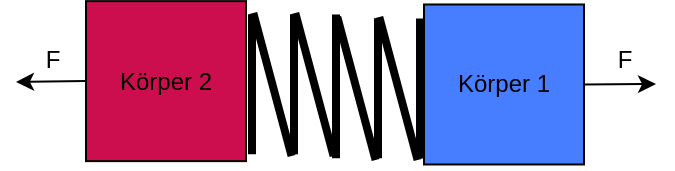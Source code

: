 <mxfile version="13.9.9" type="device"><diagram id="YP8HCZByZ7o0S7gkPHJ3" name="Seite-1"><mxGraphModel dx="1008" dy="474" grid="1" gridSize="10" guides="1" tooltips="1" connect="1" arrows="1" fold="1" page="1" pageScale="1" pageWidth="827" pageHeight="1169" math="0" shadow="0"><root><mxCell id="0"/><mxCell id="1" parent="0"/><mxCell id="zlYFZAPpnMLdOgCsJ8Bx-1" value="Körper 1" style="whiteSpace=wrap;html=1;aspect=fixed;colour=blue;fillColor=#477EFF;" parent="1" vertex="1"><mxGeometry x="324" y="200.24" width="80" height="80" as="geometry"/></mxCell><mxCell id="zlYFZAPpnMLdOgCsJ8Bx-37" value="Körper 2" style="whiteSpace=wrap;html=1;aspect=fixed;fillColor=#CC0E4E;" parent="1" vertex="1"><mxGeometry x="155" y="198.56" width="80" height="80" as="geometry"/></mxCell><mxCell id="zlYFZAPpnMLdOgCsJ8Bx-44" value="" style="group" parent="1" vertex="1" connectable="0"><mxGeometry x="233" y="203.206" width="52" height="74.067" as="geometry"/></mxCell><mxCell id="zlYFZAPpnMLdOgCsJ8Bx-8" value="" style="line;strokeWidth=4;direction=south;html=1;perimeter=backbonePerimeter;points=[];outlineConnect=0;" parent="zlYFZAPpnMLdOgCsJ8Bx-44" vertex="1"><mxGeometry y="1.934" width="10" height="70" as="geometry"/></mxCell><mxCell id="zlYFZAPpnMLdOgCsJ8Bx-20" value="" style="line;strokeWidth=4;direction=west;html=1;perimeter=backbonePerimeter;points=[];outlineConnect=0;rotation=75;" parent="zlYFZAPpnMLdOgCsJ8Bx-44" vertex="1"><mxGeometry x="-21.78" y="32.033" width="74" height="10" as="geometry"/></mxCell><mxCell id="zlYFZAPpnMLdOgCsJ8Bx-41" value="" style="line;strokeWidth=4;direction=south;html=1;perimeter=backbonePerimeter;points=[];outlineConnect=0;" parent="zlYFZAPpnMLdOgCsJ8Bx-44" vertex="1"><mxGeometry x="42" y="2.074" width="10" height="70" as="geometry"/></mxCell><mxCell id="zlYFZAPpnMLdOgCsJ8Bx-42" value="" style="line;strokeWidth=4;direction=south;html=1;perimeter=backbonePerimeter;points=[];outlineConnect=0;" parent="zlYFZAPpnMLdOgCsJ8Bx-44" vertex="1"><mxGeometry x="21" y="1.934" width="10" height="70" as="geometry"/></mxCell><mxCell id="zlYFZAPpnMLdOgCsJ8Bx-43" value="" style="line;strokeWidth=4;direction=west;html=1;perimeter=backbonePerimeter;points=[];outlineConnect=0;rotation=75;" parent="zlYFZAPpnMLdOgCsJ8Bx-44" vertex="1"><mxGeometry x="-0.78" y="32.033" width="74" height="10" as="geometry"/></mxCell><mxCell id="zlYFZAPpnMLdOgCsJ8Bx-45" value="" style="group" parent="1" vertex="1" connectable="0"><mxGeometry x="275" y="205.206" width="52" height="74.067" as="geometry"/></mxCell><mxCell id="zlYFZAPpnMLdOgCsJ8Bx-46" value="" style="line;strokeWidth=4;direction=south;html=1;perimeter=backbonePerimeter;points=[];outlineConnect=0;" parent="zlYFZAPpnMLdOgCsJ8Bx-45" vertex="1"><mxGeometry y="1.934" width="10" height="70" as="geometry"/></mxCell><mxCell id="zlYFZAPpnMLdOgCsJ8Bx-47" value="" style="line;strokeWidth=4;direction=west;html=1;perimeter=backbonePerimeter;points=[];outlineConnect=0;rotation=75;" parent="zlYFZAPpnMLdOgCsJ8Bx-45" vertex="1"><mxGeometry x="-21.78" y="32.033" width="74" height="10" as="geometry"/></mxCell><mxCell id="zlYFZAPpnMLdOgCsJ8Bx-48" value="" style="line;strokeWidth=4;direction=south;html=1;perimeter=backbonePerimeter;points=[];outlineConnect=0;" parent="zlYFZAPpnMLdOgCsJ8Bx-45" vertex="1"><mxGeometry x="42" y="2.074" width="10" height="70" as="geometry"/></mxCell><mxCell id="zlYFZAPpnMLdOgCsJ8Bx-49" value="" style="line;strokeWidth=4;direction=south;html=1;perimeter=backbonePerimeter;points=[];outlineConnect=0;" parent="zlYFZAPpnMLdOgCsJ8Bx-45" vertex="1"><mxGeometry x="21" y="1.934" width="10" height="70" as="geometry"/></mxCell><mxCell id="zlYFZAPpnMLdOgCsJ8Bx-50" value="" style="line;strokeWidth=4;direction=west;html=1;perimeter=backbonePerimeter;points=[];outlineConnect=0;rotation=75;" parent="zlYFZAPpnMLdOgCsJ8Bx-45" vertex="1"><mxGeometry x="-0.78" y="32.033" width="74" height="10" as="geometry"/></mxCell><mxCell id="zlYFZAPpnMLdOgCsJ8Bx-51" value="" style="endArrow=classic;html=1;exitX=1;exitY=0.5;exitDx=0;exitDy=0;" parent="1" source="zlYFZAPpnMLdOgCsJ8Bx-1" edge="1"><mxGeometry width="50" height="50" relative="1" as="geometry"><mxPoint x="390" y="270" as="sourcePoint"/><mxPoint x="440" y="240" as="targetPoint"/></mxGeometry></mxCell><mxCell id="zlYFZAPpnMLdOgCsJ8Bx-52" value="" style="endArrow=classic;html=1;exitX=0;exitY=0.5;exitDx=0;exitDy=0;" parent="1" source="zlYFZAPpnMLdOgCsJ8Bx-37" edge="1"><mxGeometry width="50" height="50" relative="1" as="geometry"><mxPoint x="414" y="250.24" as="sourcePoint"/><mxPoint x="120" y="239" as="targetPoint"/></mxGeometry></mxCell><mxCell id="zlYFZAPpnMLdOgCsJ8Bx-53" value="F" style="text;html=1;align=center;verticalAlign=middle;resizable=0;points=[];autosize=1;" parent="1" vertex="1"><mxGeometry x="414" y="218" width="20" height="20" as="geometry"/></mxCell><mxCell id="zlYFZAPpnMLdOgCsJ8Bx-54" value="F" style="text;html=1;align=center;verticalAlign=middle;resizable=0;points=[];autosize=1;" parent="1" vertex="1"><mxGeometry x="128" y="218" width="20" height="20" as="geometry"/></mxCell></root></mxGraphModel></diagram></mxfile>